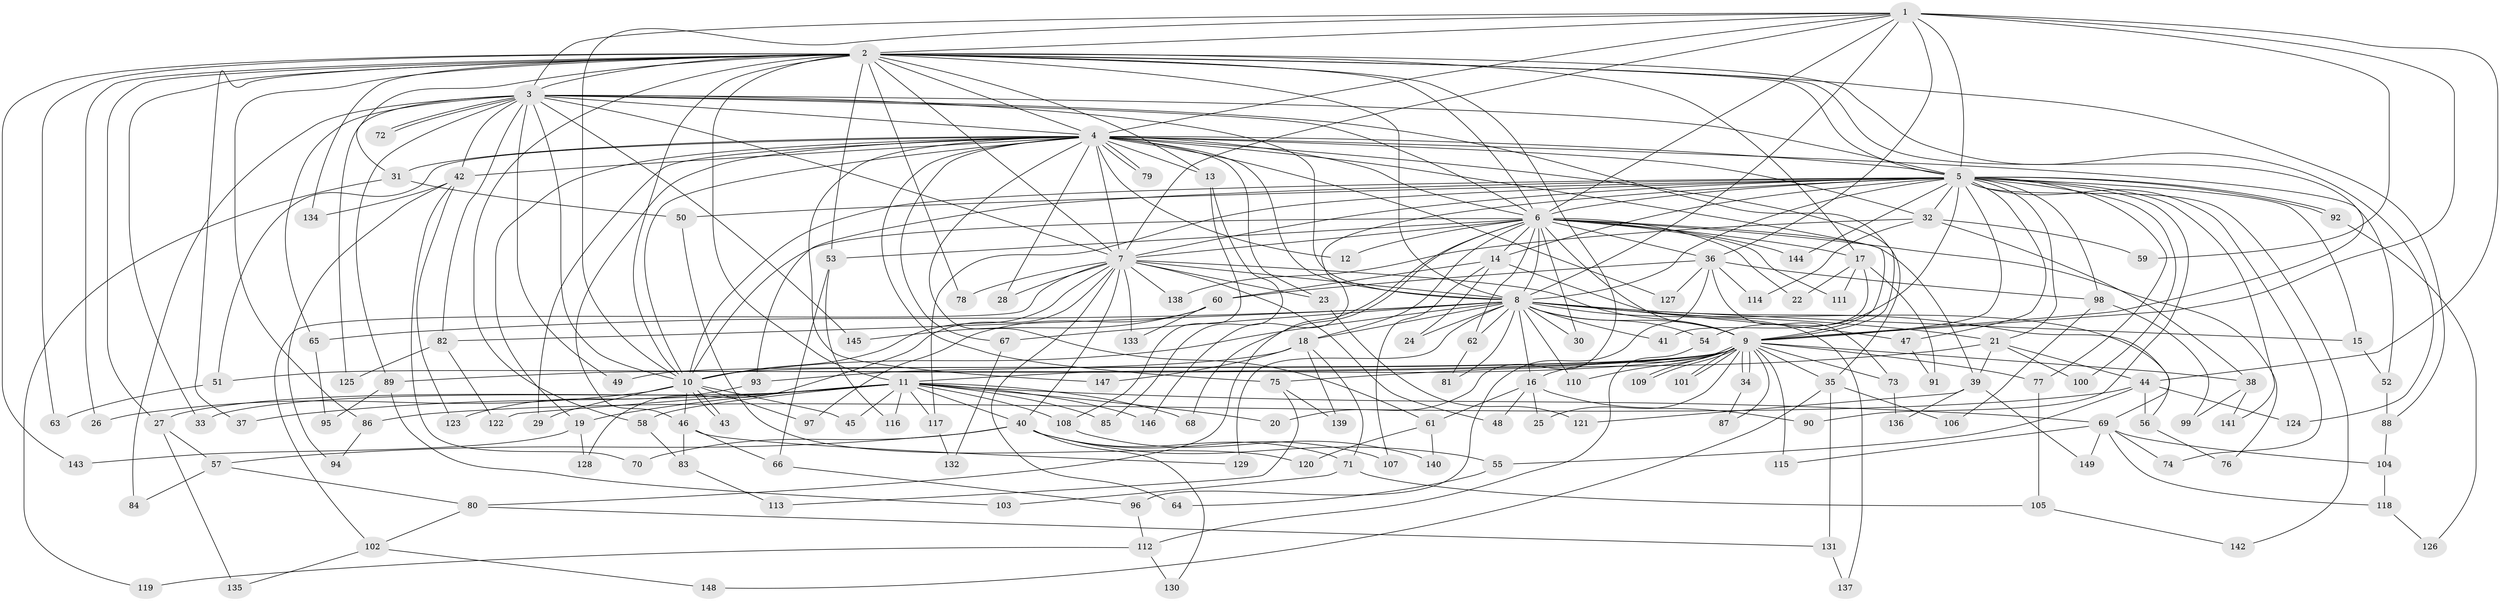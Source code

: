 // coarse degree distribution, {13: 0.008928571428571428, 32: 0.008928571428571428, 34: 0.008928571428571428, 37: 0.008928571428571428, 20: 0.008928571428571428, 24: 0.008928571428571428, 12: 0.008928571428571428, 23: 0.008928571428571428, 2: 0.48214285714285715, 5: 0.07142857142857142, 9: 0.026785714285714284, 4: 0.125, 6: 0.026785714285714284, 1: 0.044642857142857144, 7: 0.008928571428571428, 3: 0.14285714285714285}
// Generated by graph-tools (version 1.1) at 2025/23/03/03/25 07:23:36]
// undirected, 149 vertices, 323 edges
graph export_dot {
graph [start="1"]
  node [color=gray90,style=filled];
  1;
  2;
  3;
  4;
  5;
  6;
  7;
  8;
  9;
  10;
  11;
  12;
  13;
  14;
  15;
  16;
  17;
  18;
  19;
  20;
  21;
  22;
  23;
  24;
  25;
  26;
  27;
  28;
  29;
  30;
  31;
  32;
  33;
  34;
  35;
  36;
  37;
  38;
  39;
  40;
  41;
  42;
  43;
  44;
  45;
  46;
  47;
  48;
  49;
  50;
  51;
  52;
  53;
  54;
  55;
  56;
  57;
  58;
  59;
  60;
  61;
  62;
  63;
  64;
  65;
  66;
  67;
  68;
  69;
  70;
  71;
  72;
  73;
  74;
  75;
  76;
  77;
  78;
  79;
  80;
  81;
  82;
  83;
  84;
  85;
  86;
  87;
  88;
  89;
  90;
  91;
  92;
  93;
  94;
  95;
  96;
  97;
  98;
  99;
  100;
  101;
  102;
  103;
  104;
  105;
  106;
  107;
  108;
  109;
  110;
  111;
  112;
  113;
  114;
  115;
  116;
  117;
  118;
  119;
  120;
  121;
  122;
  123;
  124;
  125;
  126;
  127;
  128;
  129;
  130;
  131;
  132;
  133;
  134;
  135;
  136;
  137;
  138;
  139;
  140;
  141;
  142;
  143;
  144;
  145;
  146;
  147;
  148;
  149;
  1 -- 2;
  1 -- 3;
  1 -- 4;
  1 -- 5;
  1 -- 6;
  1 -- 7;
  1 -- 8;
  1 -- 9;
  1 -- 10;
  1 -- 36;
  1 -- 44;
  1 -- 59;
  2 -- 3;
  2 -- 4;
  2 -- 5;
  2 -- 6;
  2 -- 7;
  2 -- 8;
  2 -- 9;
  2 -- 10;
  2 -- 11;
  2 -- 13;
  2 -- 17;
  2 -- 20;
  2 -- 26;
  2 -- 27;
  2 -- 31;
  2 -- 33;
  2 -- 37;
  2 -- 53;
  2 -- 58;
  2 -- 63;
  2 -- 78;
  2 -- 86;
  2 -- 88;
  2 -- 124;
  2 -- 134;
  2 -- 143;
  3 -- 4;
  3 -- 5;
  3 -- 6;
  3 -- 7;
  3 -- 8;
  3 -- 9;
  3 -- 10;
  3 -- 42;
  3 -- 49;
  3 -- 65;
  3 -- 72;
  3 -- 72;
  3 -- 82;
  3 -- 84;
  3 -- 89;
  3 -- 125;
  3 -- 145;
  4 -- 5;
  4 -- 6;
  4 -- 7;
  4 -- 8;
  4 -- 9;
  4 -- 10;
  4 -- 12;
  4 -- 13;
  4 -- 19;
  4 -- 23;
  4 -- 28;
  4 -- 29;
  4 -- 31;
  4 -- 32;
  4 -- 35;
  4 -- 42;
  4 -- 46;
  4 -- 51;
  4 -- 52;
  4 -- 61;
  4 -- 67;
  4 -- 75;
  4 -- 79;
  4 -- 79;
  4 -- 127;
  4 -- 147;
  5 -- 6;
  5 -- 7;
  5 -- 8;
  5 -- 9;
  5 -- 10;
  5 -- 14;
  5 -- 15;
  5 -- 21;
  5 -- 32;
  5 -- 47;
  5 -- 50;
  5 -- 54;
  5 -- 74;
  5 -- 77;
  5 -- 90;
  5 -- 92;
  5 -- 92;
  5 -- 93;
  5 -- 98;
  5 -- 100;
  5 -- 117;
  5 -- 141;
  5 -- 142;
  5 -- 144;
  5 -- 146;
  6 -- 7;
  6 -- 8;
  6 -- 9;
  6 -- 10;
  6 -- 12;
  6 -- 14;
  6 -- 17;
  6 -- 18;
  6 -- 22;
  6 -- 30;
  6 -- 36;
  6 -- 39;
  6 -- 53;
  6 -- 62;
  6 -- 68;
  6 -- 76;
  6 -- 80;
  6 -- 111;
  6 -- 144;
  7 -- 8;
  7 -- 9;
  7 -- 10;
  7 -- 23;
  7 -- 28;
  7 -- 40;
  7 -- 48;
  7 -- 64;
  7 -- 78;
  7 -- 102;
  7 -- 128;
  7 -- 133;
  7 -- 138;
  8 -- 9;
  8 -- 10;
  8 -- 15;
  8 -- 16;
  8 -- 18;
  8 -- 21;
  8 -- 24;
  8 -- 30;
  8 -- 41;
  8 -- 47;
  8 -- 54;
  8 -- 56;
  8 -- 62;
  8 -- 65;
  8 -- 67;
  8 -- 81;
  8 -- 82;
  8 -- 110;
  8 -- 129;
  8 -- 137;
  9 -- 10;
  9 -- 11;
  9 -- 16;
  9 -- 25;
  9 -- 34;
  9 -- 34;
  9 -- 35;
  9 -- 38;
  9 -- 49;
  9 -- 51;
  9 -- 73;
  9 -- 77;
  9 -- 87;
  9 -- 89;
  9 -- 101;
  9 -- 101;
  9 -- 109;
  9 -- 109;
  9 -- 110;
  9 -- 115;
  10 -- 26;
  10 -- 29;
  10 -- 43;
  10 -- 43;
  10 -- 45;
  10 -- 46;
  10 -- 97;
  11 -- 19;
  11 -- 20;
  11 -- 27;
  11 -- 33;
  11 -- 37;
  11 -- 40;
  11 -- 45;
  11 -- 58;
  11 -- 68;
  11 -- 69;
  11 -- 85;
  11 -- 108;
  11 -- 116;
  11 -- 117;
  11 -- 122;
  11 -- 146;
  13 -- 85;
  13 -- 108;
  14 -- 24;
  14 -- 60;
  14 -- 69;
  14 -- 107;
  15 -- 52;
  16 -- 25;
  16 -- 48;
  16 -- 61;
  16 -- 90;
  17 -- 22;
  17 -- 41;
  17 -- 91;
  17 -- 111;
  18 -- 71;
  18 -- 93;
  18 -- 139;
  18 -- 147;
  19 -- 128;
  19 -- 143;
  21 -- 39;
  21 -- 44;
  21 -- 75;
  21 -- 100;
  23 -- 121;
  27 -- 57;
  27 -- 135;
  31 -- 50;
  31 -- 119;
  32 -- 38;
  32 -- 59;
  32 -- 114;
  32 -- 138;
  34 -- 87;
  35 -- 106;
  35 -- 131;
  35 -- 148;
  36 -- 60;
  36 -- 73;
  36 -- 96;
  36 -- 98;
  36 -- 114;
  36 -- 127;
  38 -- 99;
  38 -- 141;
  39 -- 121;
  39 -- 136;
  39 -- 149;
  40 -- 55;
  40 -- 57;
  40 -- 70;
  40 -- 71;
  40 -- 107;
  40 -- 130;
  42 -- 70;
  42 -- 94;
  42 -- 123;
  42 -- 134;
  44 -- 55;
  44 -- 56;
  44 -- 86;
  44 -- 124;
  46 -- 66;
  46 -- 83;
  46 -- 129;
  47 -- 91;
  50 -- 120;
  51 -- 63;
  52 -- 88;
  53 -- 66;
  53 -- 116;
  54 -- 112;
  55 -- 64;
  56 -- 76;
  57 -- 80;
  57 -- 84;
  58 -- 83;
  60 -- 97;
  60 -- 133;
  60 -- 145;
  61 -- 120;
  61 -- 140;
  62 -- 81;
  65 -- 95;
  66 -- 96;
  67 -- 132;
  69 -- 74;
  69 -- 104;
  69 -- 115;
  69 -- 118;
  69 -- 149;
  71 -- 103;
  71 -- 105;
  73 -- 136;
  75 -- 113;
  75 -- 139;
  77 -- 105;
  80 -- 102;
  80 -- 131;
  82 -- 122;
  82 -- 125;
  83 -- 113;
  86 -- 94;
  88 -- 104;
  89 -- 95;
  89 -- 103;
  92 -- 126;
  93 -- 123;
  96 -- 112;
  98 -- 99;
  98 -- 106;
  102 -- 135;
  102 -- 148;
  104 -- 118;
  105 -- 142;
  108 -- 140;
  112 -- 119;
  112 -- 130;
  117 -- 132;
  118 -- 126;
  131 -- 137;
}
